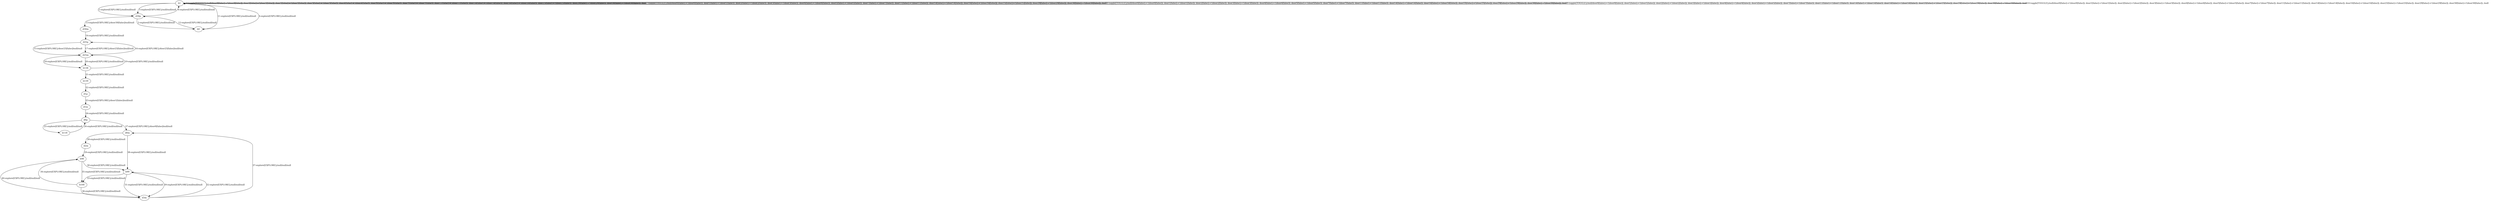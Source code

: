 # Total number of goals covered by this test: 1
# d3m --> b98

digraph g {
"b1" -> "d30p" [label = "1-explore[EXPLORE];/null/null/null"];
"d30p" -> "b0" [label = "2-explore[EXPLORE];/null/null/null"];
"b0" -> "b1" [label = "3-explore[EXPLORE];/null/null/null"];
"b1" -> "b1" [label = "4-toggle[TOGGLE];/null/door0[false]:=!(door0[false]); door1[false]:=!(door1[false]); door2[false]:=!(door2[false]); door3[false]:=!(door3[false]); door4[false]:=!(door4[false]); door5[false]:=!(door5[false]); door7[false]:=!(door7[false]); door11[false]:=!(door11[false]); door14[false]:=!(door14[false]); door16[false]:=!(door16[false]); door25[false]:=!(door25[false]); door29[false]:=!(door29[false]); door30[false]:=!(door30[false]); /null"];
"b1" -> "d30p" [label = "5-explore[EXPLORE];/null/null/null"];
"d30p" -> "b1" [label = "6-explore[EXPLORE];/null/null/null"];
"b1" -> "b1" [label = "7-toggle[TOGGLE];/null/door0[false]:=!(door0[false]); door1[false]:=!(door1[false]); door2[false]:=!(door2[false]); door3[false]:=!(door3[false]); door4[false]:=!(door4[false]); door5[false]:=!(door5[false]); door7[false]:=!(door7[false]); door11[false]:=!(door11[false]); door14[false]:=!(door14[false]); door16[false]:=!(door16[false]); door25[false]:=!(door25[false]); door29[false]:=!(door29[false]); door30[false]:=!(door30[false]); /null"];
"b1" -> "b1" [label = "8-toggle[TOGGLE];/null/door0[false]:=!(door0[false]); door1[false]:=!(door1[false]); door2[false]:=!(door2[false]); door3[false]:=!(door3[false]); door4[false]:=!(door4[false]); door5[false]:=!(door5[false]); door7[false]:=!(door7[false]); door11[false]:=!(door11[false]); door14[false]:=!(door14[false]); door16[false]:=!(door16[false]); door25[false]:=!(door25[false]); door29[false]:=!(door29[false]); door30[false]:=!(door30[false]); /null"];
"b1" -> "b1" [label = "9-toggle[TOGGLE];/null/door0[false]:=!(door0[false]); door1[false]:=!(door1[false]); door2[false]:=!(door2[false]); door3[false]:=!(door3[false]); door4[false]:=!(door4[false]); door5[false]:=!(door5[false]); door7[false]:=!(door7[false]); door11[false]:=!(door11[false]); door14[false]:=!(door14[false]); door16[false]:=!(door16[false]); door25[false]:=!(door25[false]); door29[false]:=!(door29[false]); door30[false]:=!(door30[false]); /null"];
"b1" -> "b1" [label = "10-toggle[TOGGLE];/null/door0[false]:=!(door0[false]); door1[false]:=!(door1[false]); door2[false]:=!(door2[false]); door3[false]:=!(door3[false]); door4[false]:=!(door4[false]); door5[false]:=!(door5[false]); door7[false]:=!(door7[false]); door11[false]:=!(door11[false]); door14[false]:=!(door14[false]); door16[false]:=!(door16[false]); door25[false]:=!(door25[false]); door29[false]:=!(door29[false]); door30[false]:=!(door30[false]); /null"];
"b1" -> "b0" [label = "11-explore[EXPLORE];/null/null/null"];
"b0" -> "d30p" [label = "12-explore[EXPLORE];/null/null/null"];
"d30p" -> "d30m" [label = "13-explore[EXPLORE];/door30[false]/null/null"];
"d30m" -> "d25p" [label = "14-explore[EXPLORE];/null/null/null"];
"d25p" -> "d25m" [label = "15-explore[EXPLORE];/door25[false]/null/null"];
"d25m" -> "d25p" [label = "16-explore[EXPLORE];/door25[false]/null/null"];
"d25p" -> "d25m" [label = "17-explore[EXPLORE];/door25[false]/null/null"];
"d25m" -> "b138" [label = "18-explore[EXPLORE];/null/null/null"];
"b138" -> "d25m" [label = "19-explore[EXPLORE];/null/null/null"];
"d25m" -> "b138" [label = "20-explore[EXPLORE];/null/null/null"];
"b138" -> "b139" [label = "21-explore[EXPLORE];/null/null/null"];
"b139" -> "d1p" [label = "22-explore[EXPLORE];/null/null/null"];
"d1p" -> "d1m" [label = "23-explore[EXPLORE];/door1[false]/null/null"];
"d1m" -> "d0p" [label = "24-explore[EXPLORE];/null/null/null"];
"d0p" -> "b118" [label = "25-explore[EXPLORE];/null/null/null"];
"b118" -> "d0p" [label = "26-explore[EXPLORE];/null/null/null"];
"d0p" -> "d0m" [label = "27-explore[EXPLORE];/door0[false]/null/null"];
"d0m" -> "d2m" [label = "28-explore[EXPLORE];/null/null/null"];
"d2m" -> "b98" [label = "29-explore[EXPLORE];/null/null/null"];
"b98" -> "b99" [label = "30-explore[EXPLORE];/null/null/null"];
"b99" -> "d3m" [label = "31-explore[EXPLORE];/null/null/null"];
"d3m" -> "b99" [label = "32-explore[EXPLORE];/null/null/null"];
"b99" -> "b100" [label = "33-explore[EXPLORE];/null/null/null"];
"b100" -> "b98" [label = "34-explore[EXPLORE];/null/null/null"];
"b98" -> "b100" [label = "35-explore[EXPLORE];/null/null/null"];
"b100" -> "d3m" [label = "36-explore[EXPLORE];/null/null/null"];
"d3m" -> "d0m" [label = "37-explore[EXPLORE];/null/null/null"];
"d0m" -> "b99" [label = "38-explore[EXPLORE];/null/null/null"];
"b99" -> "d3m" [label = "39-explore[EXPLORE];/null/null/null"];
"d3m" -> "b98" [label = "40-explore[EXPLORE];/null/null/null"];
}